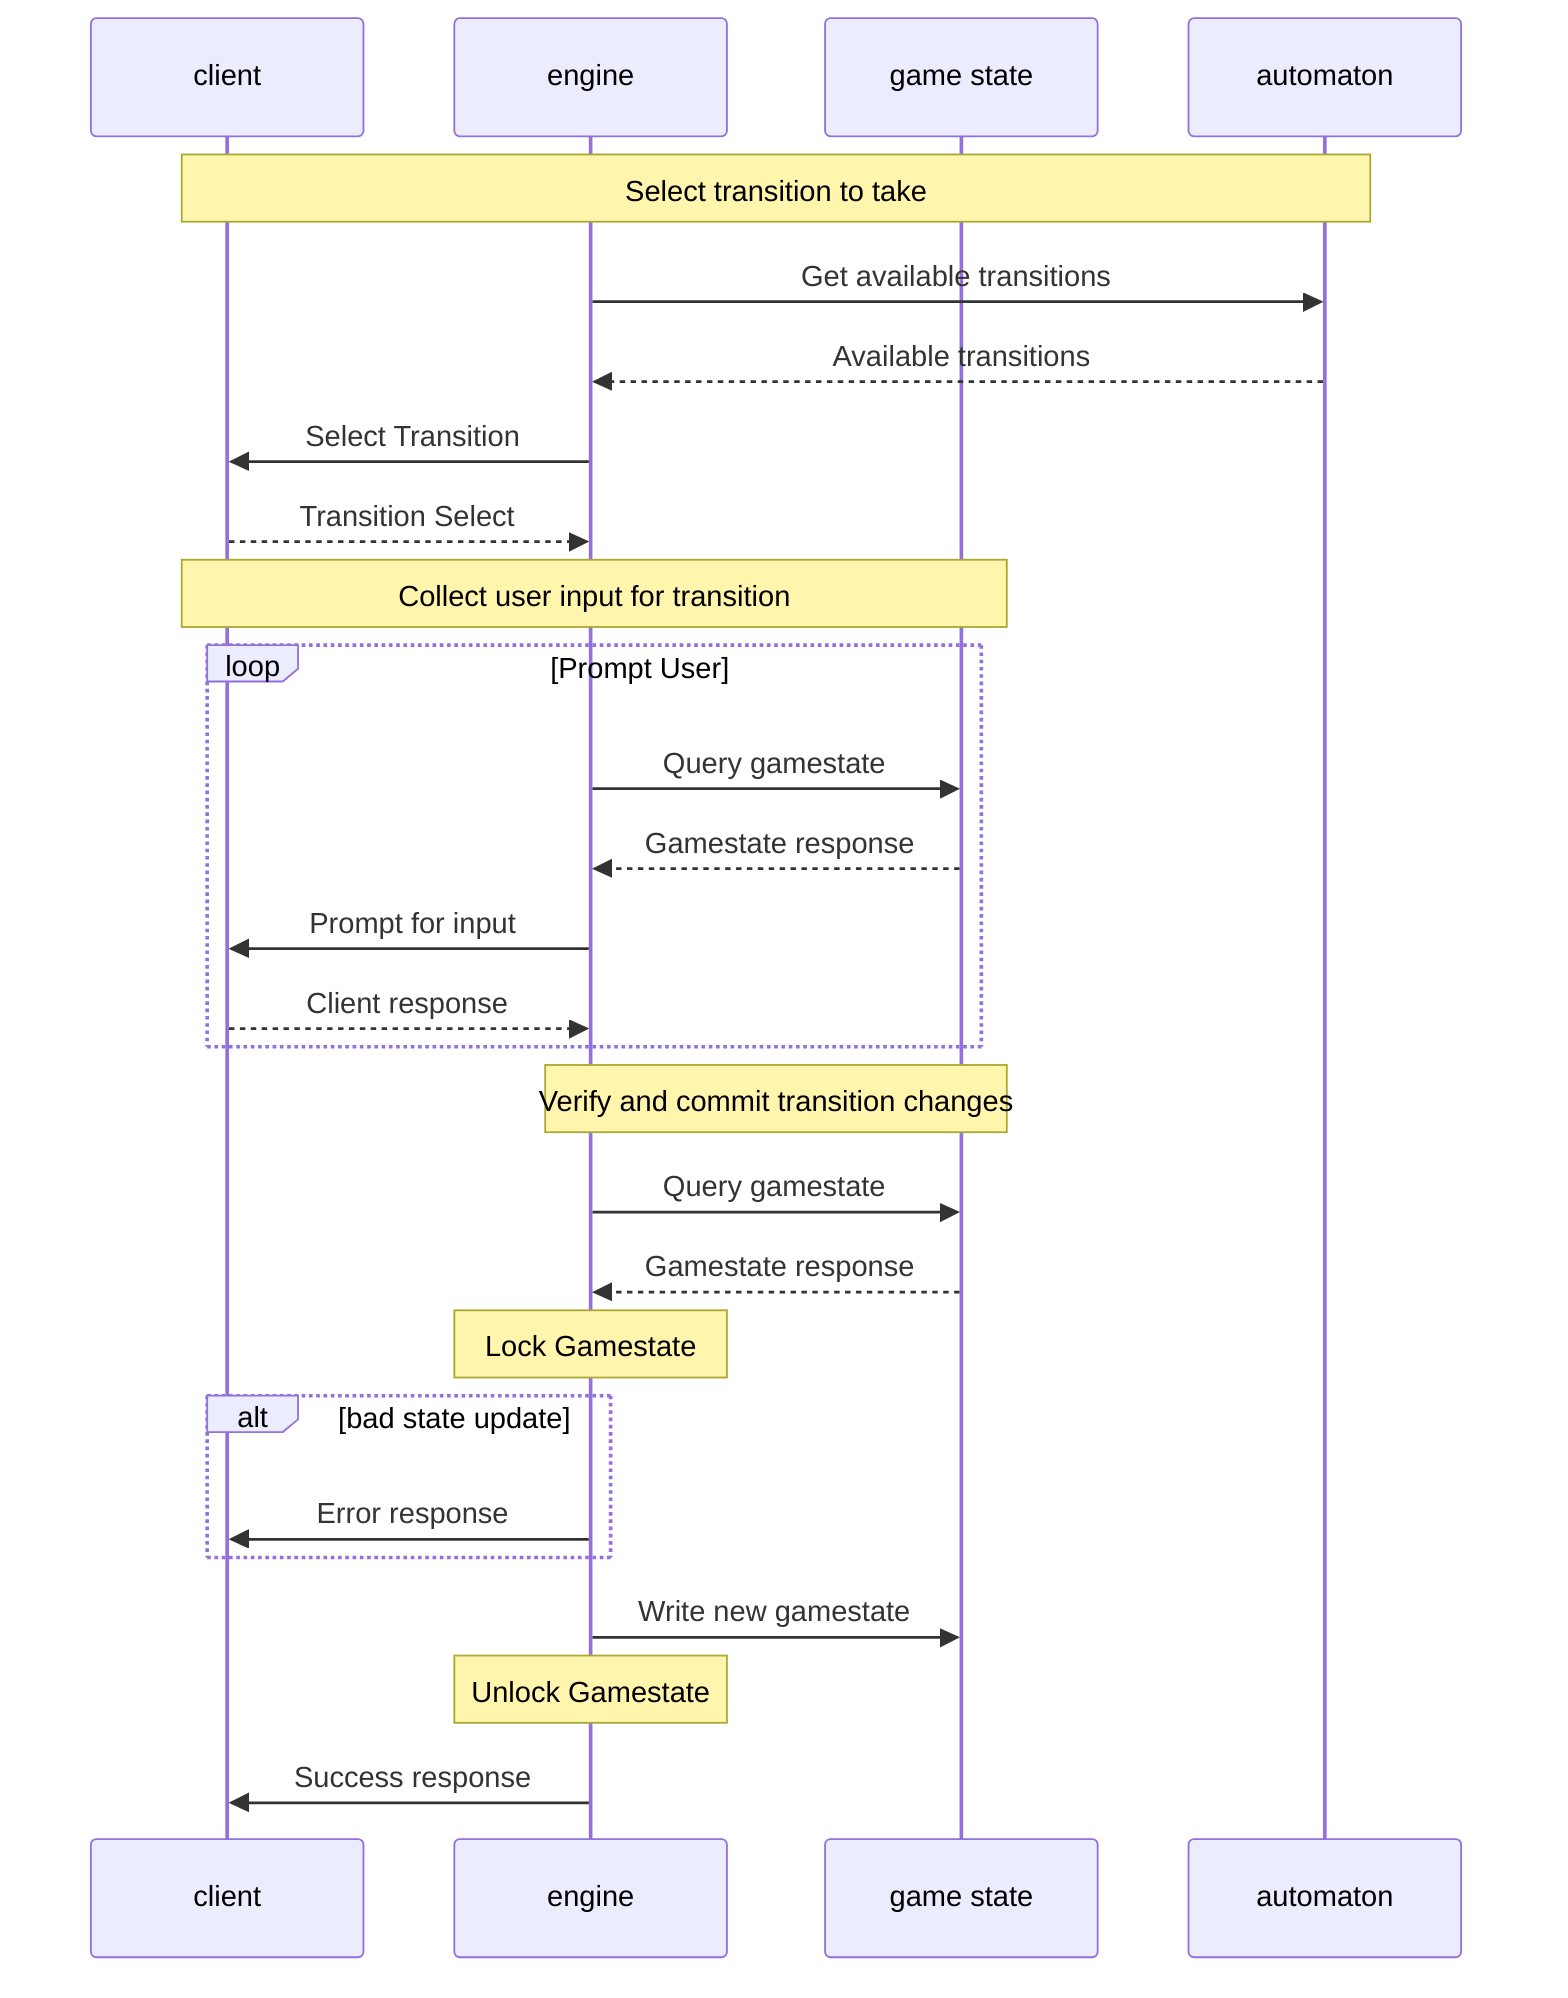 sequenceDiagram
  participant c as client
  participant e as engine
  participant gs as game state
  participant a as automaton

  Note over c, a: Select transition to take
  e->>a: Get available transitions
  a-->>e: Available transitions
  e->>c: Select Transition
  c-->>e: Transition Select

  Note over c, gs: Collect user input for transition
  loop Prompt User
    e->>gs: Query gamestate
    gs-->>e: Gamestate response
    e->>c: Prompt for input
    c-->>e: Client response
  end

  Note over e, gs: Verify and commit transition changes
  e->>gs: Query gamestate
  gs-->>e: Gamestate response
  Note over e: Lock Gamestate
  alt bad state update
    e->>c: Error response
  end
  e->>gs: Write new gamestate
  Note over e: Unlock Gamestate

  e->>c: Success response